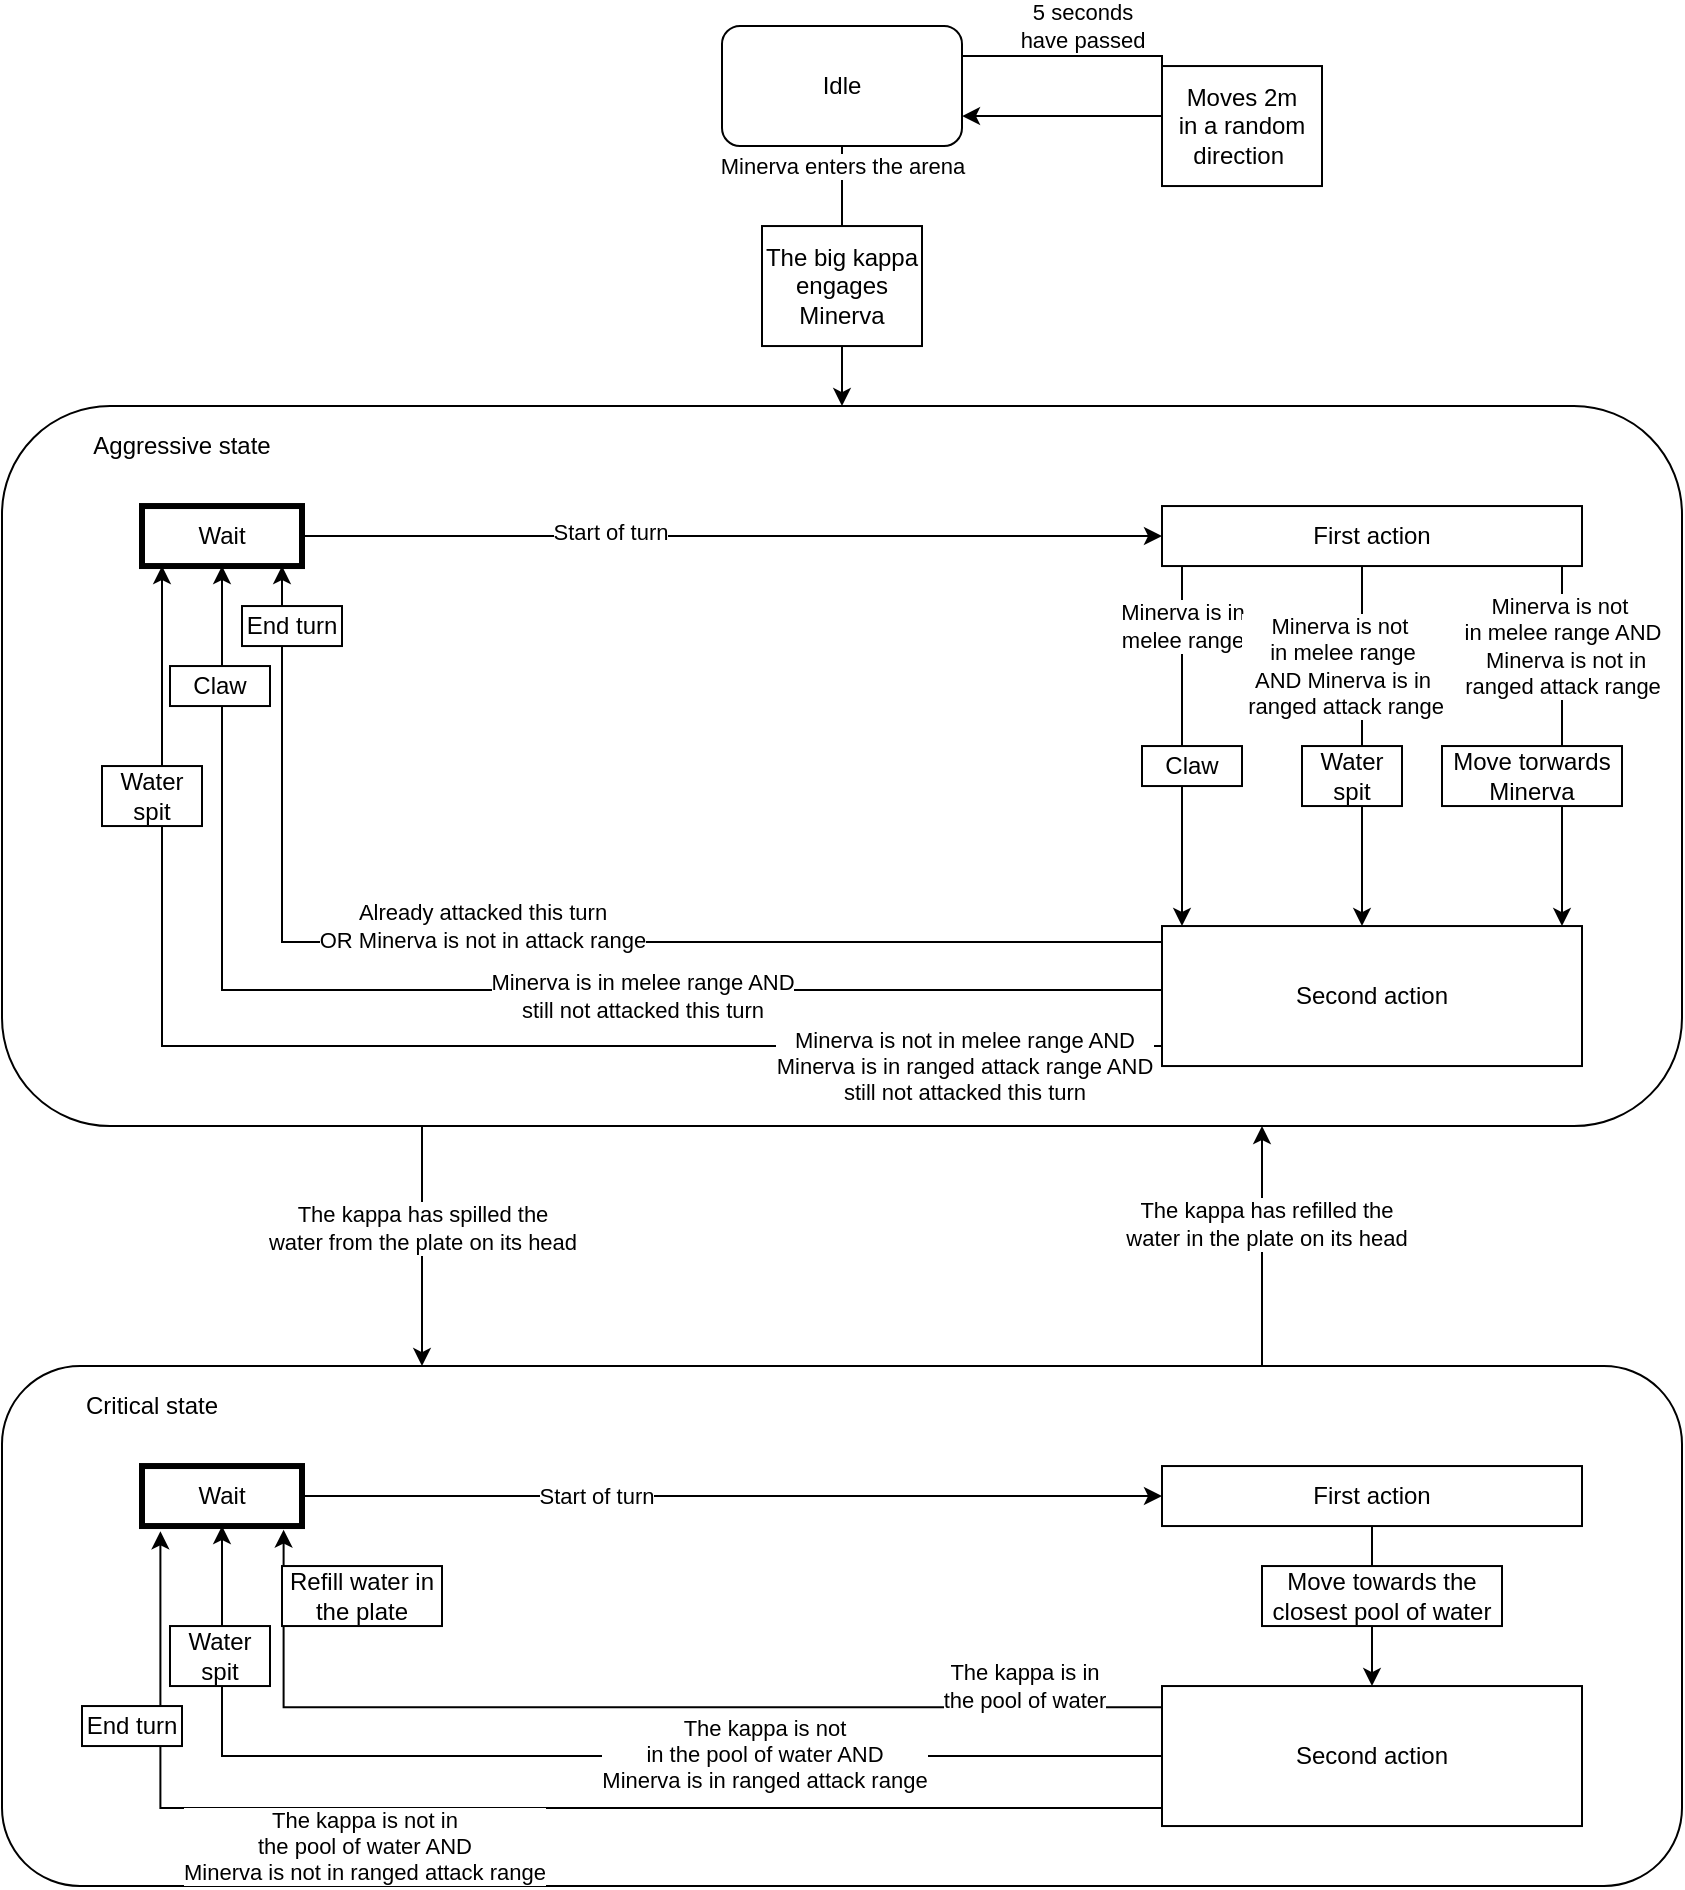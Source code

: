 <mxfile version="13.9.9" type="device"><diagram id="I2tlHXBUYZ8cD2VrJ1-z" name="Pagina-1"><mxGraphModel dx="1024" dy="592" grid="1" gridSize="10" guides="1" tooltips="1" connect="1" arrows="1" fold="1" page="1" pageScale="1" pageWidth="827" pageHeight="1169" math="0" shadow="0"><root><mxCell id="0"/><mxCell id="1" style="" parent="0"/><mxCell id="ib2S4boe3EMSP0cZMdJU-1" value="Idle" style="rounded=1;whiteSpace=wrap;html=1;" parent="1" vertex="1"><mxGeometry x="400" y="40.02" width="120" height="60" as="geometry"/></mxCell><mxCell id="5HgHt3rYLQOb5cQQ4_Pm-8" style="edgeStyle=orthogonalEdgeStyle;rounded=0;orthogonalLoop=1;jettySize=auto;html=1;exitX=0.25;exitY=1;exitDx=0;exitDy=0;entryX=0.25;entryY=0;entryDx=0;entryDy=0;" parent="1" source="ib2S4boe3EMSP0cZMdJU-3" target="5HgHt3rYLQOb5cQQ4_Pm-6" edge="1"><mxGeometry relative="1" as="geometry"/></mxCell><mxCell id="5HgHt3rYLQOb5cQQ4_Pm-11" value="The kappa has spilled the&lt;br&gt;water from the plate on its head" style="edgeLabel;html=1;align=center;verticalAlign=middle;resizable=0;points=[];" parent="5HgHt3rYLQOb5cQQ4_Pm-8" vertex="1" connectable="0"><mxGeometry x="-0.277" relative="1" as="geometry"><mxPoint y="7" as="offset"/></mxGeometry></mxCell><mxCell id="ib2S4boe3EMSP0cZMdJU-3" value="" style="rounded=1;whiteSpace=wrap;html=1;align=left;" parent="1" vertex="1"><mxGeometry x="40" y="230.02" width="840" height="360" as="geometry"/></mxCell><mxCell id="5HgHt3rYLQOb5cQQ4_Pm-10" style="edgeStyle=orthogonalEdgeStyle;rounded=0;orthogonalLoop=1;jettySize=auto;html=1;exitX=0.75;exitY=0;exitDx=0;exitDy=0;entryX=0.75;entryY=1;entryDx=0;entryDy=0;" parent="1" source="5HgHt3rYLQOb5cQQ4_Pm-6" target="ib2S4boe3EMSP0cZMdJU-3" edge="1"><mxGeometry relative="1" as="geometry"/></mxCell><mxCell id="5HgHt3rYLQOb5cQQ4_Pm-12" value="The kappa has refilled the&lt;br&gt;water in the plate on its head" style="edgeLabel;html=1;align=center;verticalAlign=middle;resizable=0;points=[];" parent="5HgHt3rYLQOb5cQQ4_Pm-10" vertex="1" connectable="0"><mxGeometry x="0.183" y="-2" relative="1" as="geometry"><mxPoint as="offset"/></mxGeometry></mxCell><mxCell id="5HgHt3rYLQOb5cQQ4_Pm-6" value="" style="rounded=1;whiteSpace=wrap;html=1;strokeWidth=1;" parent="1" vertex="1"><mxGeometry x="40" y="710.02" width="840" height="259.98" as="geometry"/></mxCell><mxCell id="5HgHt3rYLQOb5cQQ4_Pm-7" value="Critical state" style="text;html=1;strokeColor=none;fillColor=none;align=center;verticalAlign=middle;whiteSpace=wrap;rounded=0;" parent="1" vertex="1"><mxGeometry x="70" y="720.02" width="90" height="20" as="geometry"/></mxCell><mxCell id="noY4b3zdFE2kvxXnef9v-1" style="edgeStyle=orthogonalEdgeStyle;rounded=0;orthogonalLoop=1;jettySize=auto;html=1;exitX=1;exitY=0.25;exitDx=0;exitDy=0;entryX=1;entryY=0.75;entryDx=0;entryDy=0;" parent="1" source="ib2S4boe3EMSP0cZMdJU-1" target="ib2S4boe3EMSP0cZMdJU-1" edge="1"><mxGeometry relative="1" as="geometry"><Array as="points"><mxPoint x="620" y="55.02"/><mxPoint x="620" y="85.02"/></Array></mxGeometry></mxCell><mxCell id="noY4b3zdFE2kvxXnef9v-2" value="5 seconds&lt;br&gt;have passed" style="edgeLabel;html=1;align=center;verticalAlign=middle;resizable=0;points=[];" parent="noY4b3zdFE2kvxXnef9v-1" vertex="1" connectable="0"><mxGeometry x="-0.391" y="2" relative="1" as="geometry"><mxPoint x="-10.35" y="-13.02" as="offset"/></mxGeometry></mxCell><mxCell id="ib2S4boe3EMSP0cZMdJU-44" value="Aggressive" style="" parent="0"/><mxCell id="ib2S4boe3EMSP0cZMdJU-45" style="edgeStyle=orthogonalEdgeStyle;rounded=0;orthogonalLoop=1;jettySize=auto;html=1;exitX=1;exitY=0.5;exitDx=0;exitDy=0;" parent="ib2S4boe3EMSP0cZMdJU-44" source="ib2S4boe3EMSP0cZMdJU-47" target="ib2S4boe3EMSP0cZMdJU-52" edge="1"><mxGeometry relative="1" as="geometry"/></mxCell><mxCell id="ib2S4boe3EMSP0cZMdJU-46" value="Start of turn" style="edgeLabel;html=1;align=center;verticalAlign=middle;resizable=0;points=[];" parent="ib2S4boe3EMSP0cZMdJU-45" vertex="1" connectable="0"><mxGeometry x="-0.283" y="2" relative="1" as="geometry"><mxPoint as="offset"/></mxGeometry></mxCell><mxCell id="ib2S4boe3EMSP0cZMdJU-47" value="Wait" style="rounded=0;whiteSpace=wrap;html=1;strokeColor=#000000;fillColor=#ffffff;strokeWidth=3;" parent="ib2S4boe3EMSP0cZMdJU-44" vertex="1"><mxGeometry x="110" y="280.02" width="80" height="30" as="geometry"/></mxCell><mxCell id="ib2S4boe3EMSP0cZMdJU-48" style="edgeStyle=orthogonalEdgeStyle;rounded=0;orthogonalLoop=1;jettySize=auto;html=1;exitX=0.25;exitY=1;exitDx=0;exitDy=0;" parent="ib2S4boe3EMSP0cZMdJU-44" source="ib2S4boe3EMSP0cZMdJU-52" edge="1"><mxGeometry relative="1" as="geometry"><mxPoint x="627" y="320.02" as="sourcePoint"/><mxPoint x="630" y="490.02" as="targetPoint"/><Array as="points"><mxPoint x="630" y="310.02"/><mxPoint x="630" y="490.02"/></Array></mxGeometry></mxCell><mxCell id="ib2S4boe3EMSP0cZMdJU-49" value="Minerva is in &lt;br&gt;melee range" style="edgeLabel;html=1;align=center;verticalAlign=middle;resizable=0;points=[];" parent="ib2S4boe3EMSP0cZMdJU-48" vertex="1" connectable="0"><mxGeometry x="-0.168" y="-1" relative="1" as="geometry"><mxPoint x="0.97" y="-19.91" as="offset"/></mxGeometry></mxCell><mxCell id="ib2S4boe3EMSP0cZMdJU-50" style="edgeStyle=orthogonalEdgeStyle;rounded=0;orthogonalLoop=1;jettySize=auto;html=1;exitX=0.5;exitY=1;exitDx=0;exitDy=0;entryX=0.5;entryY=0;entryDx=0;entryDy=0;" parent="ib2S4boe3EMSP0cZMdJU-44" edge="1"><mxGeometry relative="1" as="geometry"><mxPoint x="720" y="310.02" as="sourcePoint"/><mxPoint x="720" y="490.02" as="targetPoint"/></mxGeometry></mxCell><mxCell id="ib2S4boe3EMSP0cZMdJU-51" value="Minerva is not&amp;nbsp;&lt;br&gt;in melee range&lt;br&gt;AND Minerva is&amp;nbsp;in&lt;br&gt;&amp;nbsp;ranged attack range" style="edgeLabel;html=1;align=center;verticalAlign=middle;resizable=0;points=[];" parent="ib2S4boe3EMSP0cZMdJU-50" vertex="1" connectable="0"><mxGeometry x="-0.703" y="1" relative="1" as="geometry"><mxPoint x="-11" y="23.1" as="offset"/></mxGeometry></mxCell><mxCell id="ib2S4boe3EMSP0cZMdJU-67" style="edgeStyle=orthogonalEdgeStyle;rounded=0;orthogonalLoop=1;jettySize=auto;html=1;exitX=0.75;exitY=1;exitDx=0;exitDy=0;" parent="ib2S4boe3EMSP0cZMdJU-44" source="ib2S4boe3EMSP0cZMdJU-52" target="ib2S4boe3EMSP0cZMdJU-57" edge="1"><mxGeometry relative="1" as="geometry"><Array as="points"><mxPoint x="820" y="310.02"/></Array></mxGeometry></mxCell><mxCell id="ib2S4boe3EMSP0cZMdJU-68" value="Minerva is not&amp;nbsp;&lt;br&gt;in melee range AND&lt;br&gt;&amp;nbsp;Minerva is not in&lt;br&gt;ranged attack range" style="edgeLabel;html=1;align=center;verticalAlign=middle;resizable=0;points=[];" parent="ib2S4boe3EMSP0cZMdJU-67" vertex="1" connectable="0"><mxGeometry x="-0.369" y="-1" relative="1" as="geometry"><mxPoint x="1" y="12.5" as="offset"/></mxGeometry></mxCell><mxCell id="ib2S4boe3EMSP0cZMdJU-52" value="First action" style="rounded=0;whiteSpace=wrap;html=1;strokeColor=#000000;fillColor=#ffffff;" parent="ib2S4boe3EMSP0cZMdJU-44" vertex="1"><mxGeometry x="620" y="280.02" width="210" height="30" as="geometry"/></mxCell><mxCell id="ib2S4boe3EMSP0cZMdJU-53" style="edgeStyle=orthogonalEdgeStyle;rounded=0;orthogonalLoop=1;jettySize=auto;html=1;exitX=0;exitY=0.25;exitDx=0;exitDy=0;" parent="ib2S4boe3EMSP0cZMdJU-44" source="ib2S4boe3EMSP0cZMdJU-57" edge="1"><mxGeometry relative="1" as="geometry"><mxPoint x="180" y="310.02" as="targetPoint"/><Array as="points"><mxPoint x="180" y="498.02"/></Array></mxGeometry></mxCell><mxCell id="ib2S4boe3EMSP0cZMdJU-54" value="Already attacked this turn&lt;br&gt;OR Minerva is not in attack range" style="edgeLabel;html=1;align=center;verticalAlign=middle;resizable=0;points=[];" parent="ib2S4boe3EMSP0cZMdJU-53" vertex="1" connectable="0"><mxGeometry x="-0.374" y="-3" relative="1" as="geometry"><mxPoint x="-150.5" y="-5" as="offset"/></mxGeometry></mxCell><mxCell id="ib2S4boe3EMSP0cZMdJU-55" style="edgeStyle=orthogonalEdgeStyle;rounded=0;orthogonalLoop=1;jettySize=auto;html=1;exitX=0;exitY=0.75;exitDx=0;exitDy=0;entryX=0.5;entryY=1;entryDx=0;entryDy=0;" parent="ib2S4boe3EMSP0cZMdJU-44" target="ib2S4boe3EMSP0cZMdJU-47" edge="1"><mxGeometry relative="1" as="geometry"><mxPoint x="640" y="545.02" as="sourcePoint"/><mxPoint x="150.0" y="320.02" as="targetPoint"/><Array as="points"><mxPoint x="640" y="522.02"/><mxPoint x="150" y="522.02"/></Array></mxGeometry></mxCell><mxCell id="ib2S4boe3EMSP0cZMdJU-56" value="Minerva is in melee range AND&lt;br&gt;still not attacked this turn" style="edgeLabel;html=1;align=center;verticalAlign=middle;resizable=0;points=[];" parent="ib2S4boe3EMSP0cZMdJU-55" vertex="1" connectable="0"><mxGeometry x="-0.462" y="-1" relative="1" as="geometry"><mxPoint x="-108" y="4.0" as="offset"/></mxGeometry></mxCell><mxCell id="ib2S4boe3EMSP0cZMdJU-72" style="edgeStyle=orthogonalEdgeStyle;rounded=0;orthogonalLoop=1;jettySize=auto;html=1;exitX=0;exitY=0.75;exitDx=0;exitDy=0;" parent="ib2S4boe3EMSP0cZMdJU-44" source="ib2S4boe3EMSP0cZMdJU-57" edge="1"><mxGeometry relative="1" as="geometry"><mxPoint x="120" y="310.02" as="targetPoint"/><Array as="points"><mxPoint x="620" y="550.02"/><mxPoint x="120" y="550.02"/></Array></mxGeometry></mxCell><mxCell id="ib2S4boe3EMSP0cZMdJU-75" value="Minerva is not in melee range AND&lt;br&gt;Minerva is in ranged attack range AND&lt;br&gt;still not attacked this turn" style="edgeLabel;html=1;align=center;verticalAlign=middle;resizable=0;points=[];" parent="ib2S4boe3EMSP0cZMdJU-72" vertex="1" connectable="0"><mxGeometry x="-0.541" y="-1" relative="1" as="geometry"><mxPoint x="64.5" y="11" as="offset"/></mxGeometry></mxCell><mxCell id="ib2S4boe3EMSP0cZMdJU-57" value="Second action" style="rounded=0;whiteSpace=wrap;html=1;strokeColor=#000000;fillColor=#ffffff;" parent="ib2S4boe3EMSP0cZMdJU-44" vertex="1"><mxGeometry x="620" y="490.02" width="210" height="70" as="geometry"/></mxCell><mxCell id="ib2S4boe3EMSP0cZMdJU-74" style="edgeStyle=orthogonalEdgeStyle;rounded=0;orthogonalLoop=1;jettySize=auto;html=1;exitX=0.5;exitY=1;exitDx=0;exitDy=0;" parent="ib2S4boe3EMSP0cZMdJU-44" source="ib2S4boe3EMSP0cZMdJU-65" target="ib2S4boe3EMSP0cZMdJU-65" edge="1"><mxGeometry relative="1" as="geometry"/></mxCell><mxCell id="5HgHt3rYLQOb5cQQ4_Pm-1" value="Water spit" style="text;html=1;align=center;verticalAlign=middle;whiteSpace=wrap;rounded=0;fillColor=#ffffff;strokeColor=#000000;" parent="ib2S4boe3EMSP0cZMdJU-44" vertex="1"><mxGeometry x="90" y="410.02" width="50" height="30" as="geometry"/></mxCell><mxCell id="5HgHt3rYLQOb5cQQ4_Pm-17" style="edgeStyle=orthogonalEdgeStyle;rounded=0;orthogonalLoop=1;jettySize=auto;html=1;exitX=1;exitY=0.5;exitDx=0;exitDy=0;entryX=0;entryY=0.5;entryDx=0;entryDy=0;" parent="ib2S4boe3EMSP0cZMdJU-44" source="5HgHt3rYLQOb5cQQ4_Pm-14" target="5HgHt3rYLQOb5cQQ4_Pm-15" edge="1"><mxGeometry relative="1" as="geometry"/></mxCell><mxCell id="5HgHt3rYLQOb5cQQ4_Pm-18" value="Start of turn" style="edgeLabel;html=1;align=center;verticalAlign=middle;resizable=0;points=[];" parent="5HgHt3rYLQOb5cQQ4_Pm-17" vertex="1" connectable="0"><mxGeometry x="-0.317" relative="1" as="geometry"><mxPoint as="offset"/></mxGeometry></mxCell><mxCell id="5HgHt3rYLQOb5cQQ4_Pm-14" value="Wait" style="rounded=0;whiteSpace=wrap;html=1;strokeColor=#000000;fillColor=#ffffff;strokeWidth=3;" parent="ib2S4boe3EMSP0cZMdJU-44" vertex="1"><mxGeometry x="110" y="760.02" width="80" height="30" as="geometry"/></mxCell><mxCell id="5HgHt3rYLQOb5cQQ4_Pm-19" style="edgeStyle=orthogonalEdgeStyle;rounded=0;orthogonalLoop=1;jettySize=auto;html=1;exitX=0.5;exitY=1;exitDx=0;exitDy=0;entryX=0.5;entryY=0;entryDx=0;entryDy=0;" parent="ib2S4boe3EMSP0cZMdJU-44" source="5HgHt3rYLQOb5cQQ4_Pm-15" target="5HgHt3rYLQOb5cQQ4_Pm-16" edge="1"><mxGeometry relative="1" as="geometry"><Array as="points"><mxPoint x="725" y="820.02"/><mxPoint x="725" y="820.02"/></Array></mxGeometry></mxCell><mxCell id="5HgHt3rYLQOb5cQQ4_Pm-15" value="First action" style="rounded=0;whiteSpace=wrap;html=1;strokeColor=#000000;fillColor=#ffffff;" parent="ib2S4boe3EMSP0cZMdJU-44" vertex="1"><mxGeometry x="620" y="760.02" width="210" height="30" as="geometry"/></mxCell><mxCell id="5HgHt3rYLQOb5cQQ4_Pm-21" style="edgeStyle=orthogonalEdgeStyle;rounded=0;orthogonalLoop=1;jettySize=auto;html=1;exitX=0.004;exitY=0.151;exitDx=0;exitDy=0;entryX=0.885;entryY=1.06;entryDx=0;entryDy=0;entryPerimeter=0;exitPerimeter=0;" parent="ib2S4boe3EMSP0cZMdJU-44" source="5HgHt3rYLQOb5cQQ4_Pm-16" target="5HgHt3rYLQOb5cQQ4_Pm-14" edge="1"><mxGeometry relative="1" as="geometry"/></mxCell><mxCell id="5HgHt3rYLQOb5cQQ4_Pm-23" value="The kappa is in&lt;br&gt;the pool of water" style="edgeLabel;html=1;align=center;verticalAlign=middle;resizable=0;points=[];" parent="5HgHt3rYLQOb5cQQ4_Pm-21" vertex="1" connectable="0"><mxGeometry x="-0.521" y="1" relative="1" as="geometry"><mxPoint x="56.16" y="-11.58" as="offset"/></mxGeometry></mxCell><mxCell id="5HgHt3rYLQOb5cQQ4_Pm-22" style="edgeStyle=orthogonalEdgeStyle;rounded=0;orthogonalLoop=1;jettySize=auto;html=1;exitX=0;exitY=0.871;exitDx=0;exitDy=0;entryX=0.115;entryY=1.087;entryDx=0;entryDy=0;entryPerimeter=0;exitPerimeter=0;" parent="ib2S4boe3EMSP0cZMdJU-44" source="5HgHt3rYLQOb5cQQ4_Pm-16" target="5HgHt3rYLQOb5cQQ4_Pm-14" edge="1"><mxGeometry relative="1" as="geometry"/></mxCell><mxCell id="5HgHt3rYLQOb5cQQ4_Pm-28" value="The kappa is not in&lt;br&gt;the pool of water AND&lt;br&gt;Minerva is not in ranged attack range" style="edgeLabel;html=1;align=center;verticalAlign=middle;resizable=0;points=[];labelBackgroundColor=#ffffff;" parent="5HgHt3rYLQOb5cQQ4_Pm-22" vertex="1" connectable="0"><mxGeometry x="0.354" relative="1" as="geometry"><mxPoint x="33" y="19" as="offset"/></mxGeometry></mxCell><mxCell id="5HgHt3rYLQOb5cQQ4_Pm-24" style="edgeStyle=orthogonalEdgeStyle;rounded=0;orthogonalLoop=1;jettySize=auto;html=1;exitX=0;exitY=0.5;exitDx=0;exitDy=0;entryX=0.5;entryY=1;entryDx=0;entryDy=0;" parent="ib2S4boe3EMSP0cZMdJU-44" source="5HgHt3rYLQOb5cQQ4_Pm-16" target="5HgHt3rYLQOb5cQQ4_Pm-14" edge="1"><mxGeometry relative="1" as="geometry"/></mxCell><mxCell id="5HgHt3rYLQOb5cQQ4_Pm-26" value="The kappa is not&lt;br&gt;in the pool of water AND&lt;br&gt;Minerva is in ranged attack range" style="edgeLabel;html=1;align=center;verticalAlign=middle;resizable=0;points=[];" parent="5HgHt3rYLQOb5cQQ4_Pm-24" vertex="1" connectable="0"><mxGeometry x="-0.319" y="-1" relative="1" as="geometry"><mxPoint as="offset"/></mxGeometry></mxCell><mxCell id="5HgHt3rYLQOb5cQQ4_Pm-16" value="Second action" style="rounded=0;whiteSpace=wrap;html=1;strokeColor=#000000;fillColor=#ffffff;" parent="ib2S4boe3EMSP0cZMdJU-44" vertex="1"><mxGeometry x="620" y="870.02" width="210" height="70" as="geometry"/></mxCell><mxCell id="ib2S4boe3EMSP0cZMdJU-15" value="Tags" parent="0"/><mxCell id="ib2S4boe3EMSP0cZMdJU-18" value="Claw" style="text;html=1;align=center;verticalAlign=middle;whiteSpace=wrap;rounded=0;fillColor=#ffffff;strokeColor=#000000;" parent="ib2S4boe3EMSP0cZMdJU-15" vertex="1"><mxGeometry x="610" y="400.02" width="50" height="20" as="geometry"/></mxCell><mxCell id="ib2S4boe3EMSP0cZMdJU-19" value="Move torwards &lt;br&gt;Minerva" style="text;html=1;align=center;verticalAlign=middle;whiteSpace=wrap;rounded=0;fillColor=#ffffff;strokeColor=#000000;" parent="ib2S4boe3EMSP0cZMdJU-15" vertex="1"><mxGeometry x="760" y="400.02" width="90" height="30" as="geometry"/></mxCell><mxCell id="ib2S4boe3EMSP0cZMdJU-23" style="edgeStyle=orthogonalEdgeStyle;rounded=0;orthogonalLoop=1;jettySize=auto;html=1;exitX=0.5;exitY=1;exitDx=0;exitDy=0;entryX=0.5;entryY=0;entryDx=0;entryDy=0;" parent="ib2S4boe3EMSP0cZMdJU-15" source="ib2S4boe3EMSP0cZMdJU-1" target="ib2S4boe3EMSP0cZMdJU-3" edge="1"><mxGeometry relative="1" as="geometry"><mxPoint x="150" y="190.02" as="targetPoint"/></mxGeometry></mxCell><mxCell id="ib2S4boe3EMSP0cZMdJU-35" value="Minerva enters the arena" style="edgeLabel;html=1;align=center;verticalAlign=middle;resizable=0;points=[];" parent="ib2S4boe3EMSP0cZMdJU-23" vertex="1" connectable="0"><mxGeometry x="-0.646" y="-1" relative="1" as="geometry"><mxPoint x="1" y="-13" as="offset"/></mxGeometry></mxCell><mxCell id="ib2S4boe3EMSP0cZMdJU-25" value="Aggressive state" style="text;html=1;strokeColor=none;fillColor=none;align=center;verticalAlign=middle;whiteSpace=wrap;rounded=0;" parent="ib2S4boe3EMSP0cZMdJU-15" vertex="1"><mxGeometry x="70" y="240.02" width="120" height="20" as="geometry"/></mxCell><mxCell id="ib2S4boe3EMSP0cZMdJU-63" value="The big kappa engages Minerva" style="text;html=1;align=center;verticalAlign=middle;whiteSpace=wrap;rounded=0;strokeColor=#000000;fillColor=#FFFFFF;" parent="ib2S4boe3EMSP0cZMdJU-15" vertex="1"><mxGeometry x="420" y="140.02" width="80" height="60" as="geometry"/></mxCell><mxCell id="ib2S4boe3EMSP0cZMdJU-64" value="Claw" style="text;html=1;align=center;verticalAlign=middle;whiteSpace=wrap;rounded=0;fillColor=#ffffff;strokeColor=#000000;" parent="ib2S4boe3EMSP0cZMdJU-15" vertex="1"><mxGeometry x="124" y="360.02" width="50" height="20" as="geometry"/></mxCell><mxCell id="ib2S4boe3EMSP0cZMdJU-65" value="End turn" style="text;html=1;align=center;verticalAlign=middle;whiteSpace=wrap;rounded=0;fillColor=#ffffff;strokeColor=#000000;" parent="ib2S4boe3EMSP0cZMdJU-15" vertex="1"><mxGeometry x="160" y="330.02" width="50" height="20" as="geometry"/></mxCell><mxCell id="ib2S4boe3EMSP0cZMdJU-78" value="Water spit" style="text;html=1;align=center;verticalAlign=middle;whiteSpace=wrap;rounded=0;fillColor=#ffffff;strokeColor=#000000;" parent="ib2S4boe3EMSP0cZMdJU-15" vertex="1"><mxGeometry x="690" y="400.02" width="50" height="30" as="geometry"/></mxCell><mxCell id="5HgHt3rYLQOb5cQQ4_Pm-32" value="Water spit" style="text;html=1;align=center;verticalAlign=middle;whiteSpace=wrap;rounded=0;fillColor=#ffffff;strokeColor=#000000;" parent="ib2S4boe3EMSP0cZMdJU-15" vertex="1"><mxGeometry x="124" y="840.02" width="50" height="30" as="geometry"/></mxCell><mxCell id="5HgHt3rYLQOb5cQQ4_Pm-35" value="End turn" style="text;html=1;align=center;verticalAlign=middle;whiteSpace=wrap;rounded=0;fillColor=#ffffff;strokeColor=#000000;" parent="ib2S4boe3EMSP0cZMdJU-15" vertex="1"><mxGeometry x="80" y="880.02" width="50" height="20" as="geometry"/></mxCell><mxCell id="5HgHt3rYLQOb5cQQ4_Pm-36" value="Refill water in the plate" style="text;html=1;align=center;verticalAlign=middle;whiteSpace=wrap;rounded=0;fillColor=#ffffff;strokeColor=#000000;" parent="ib2S4boe3EMSP0cZMdJU-15" vertex="1"><mxGeometry x="180" y="810.02" width="80" height="30" as="geometry"/></mxCell><mxCell id="5HgHt3rYLQOb5cQQ4_Pm-37" value="Move towards the closest pool of water" style="text;html=1;align=center;verticalAlign=middle;whiteSpace=wrap;rounded=0;fillColor=#ffffff;strokeColor=#000000;" parent="ib2S4boe3EMSP0cZMdJU-15" vertex="1"><mxGeometry x="670" y="810.02" width="120" height="30" as="geometry"/></mxCell><mxCell id="noY4b3zdFE2kvxXnef9v-4" value="&lt;span&gt;Moves 2m&lt;/span&gt;&lt;br&gt;&lt;span&gt;in a random direction&amp;nbsp;&lt;/span&gt;" style="rounded=0;whiteSpace=wrap;html=1;" parent="ib2S4boe3EMSP0cZMdJU-15" vertex="1"><mxGeometry x="620" y="60.02" width="80" height="60" as="geometry"/></mxCell></root></mxGraphModel></diagram></mxfile>